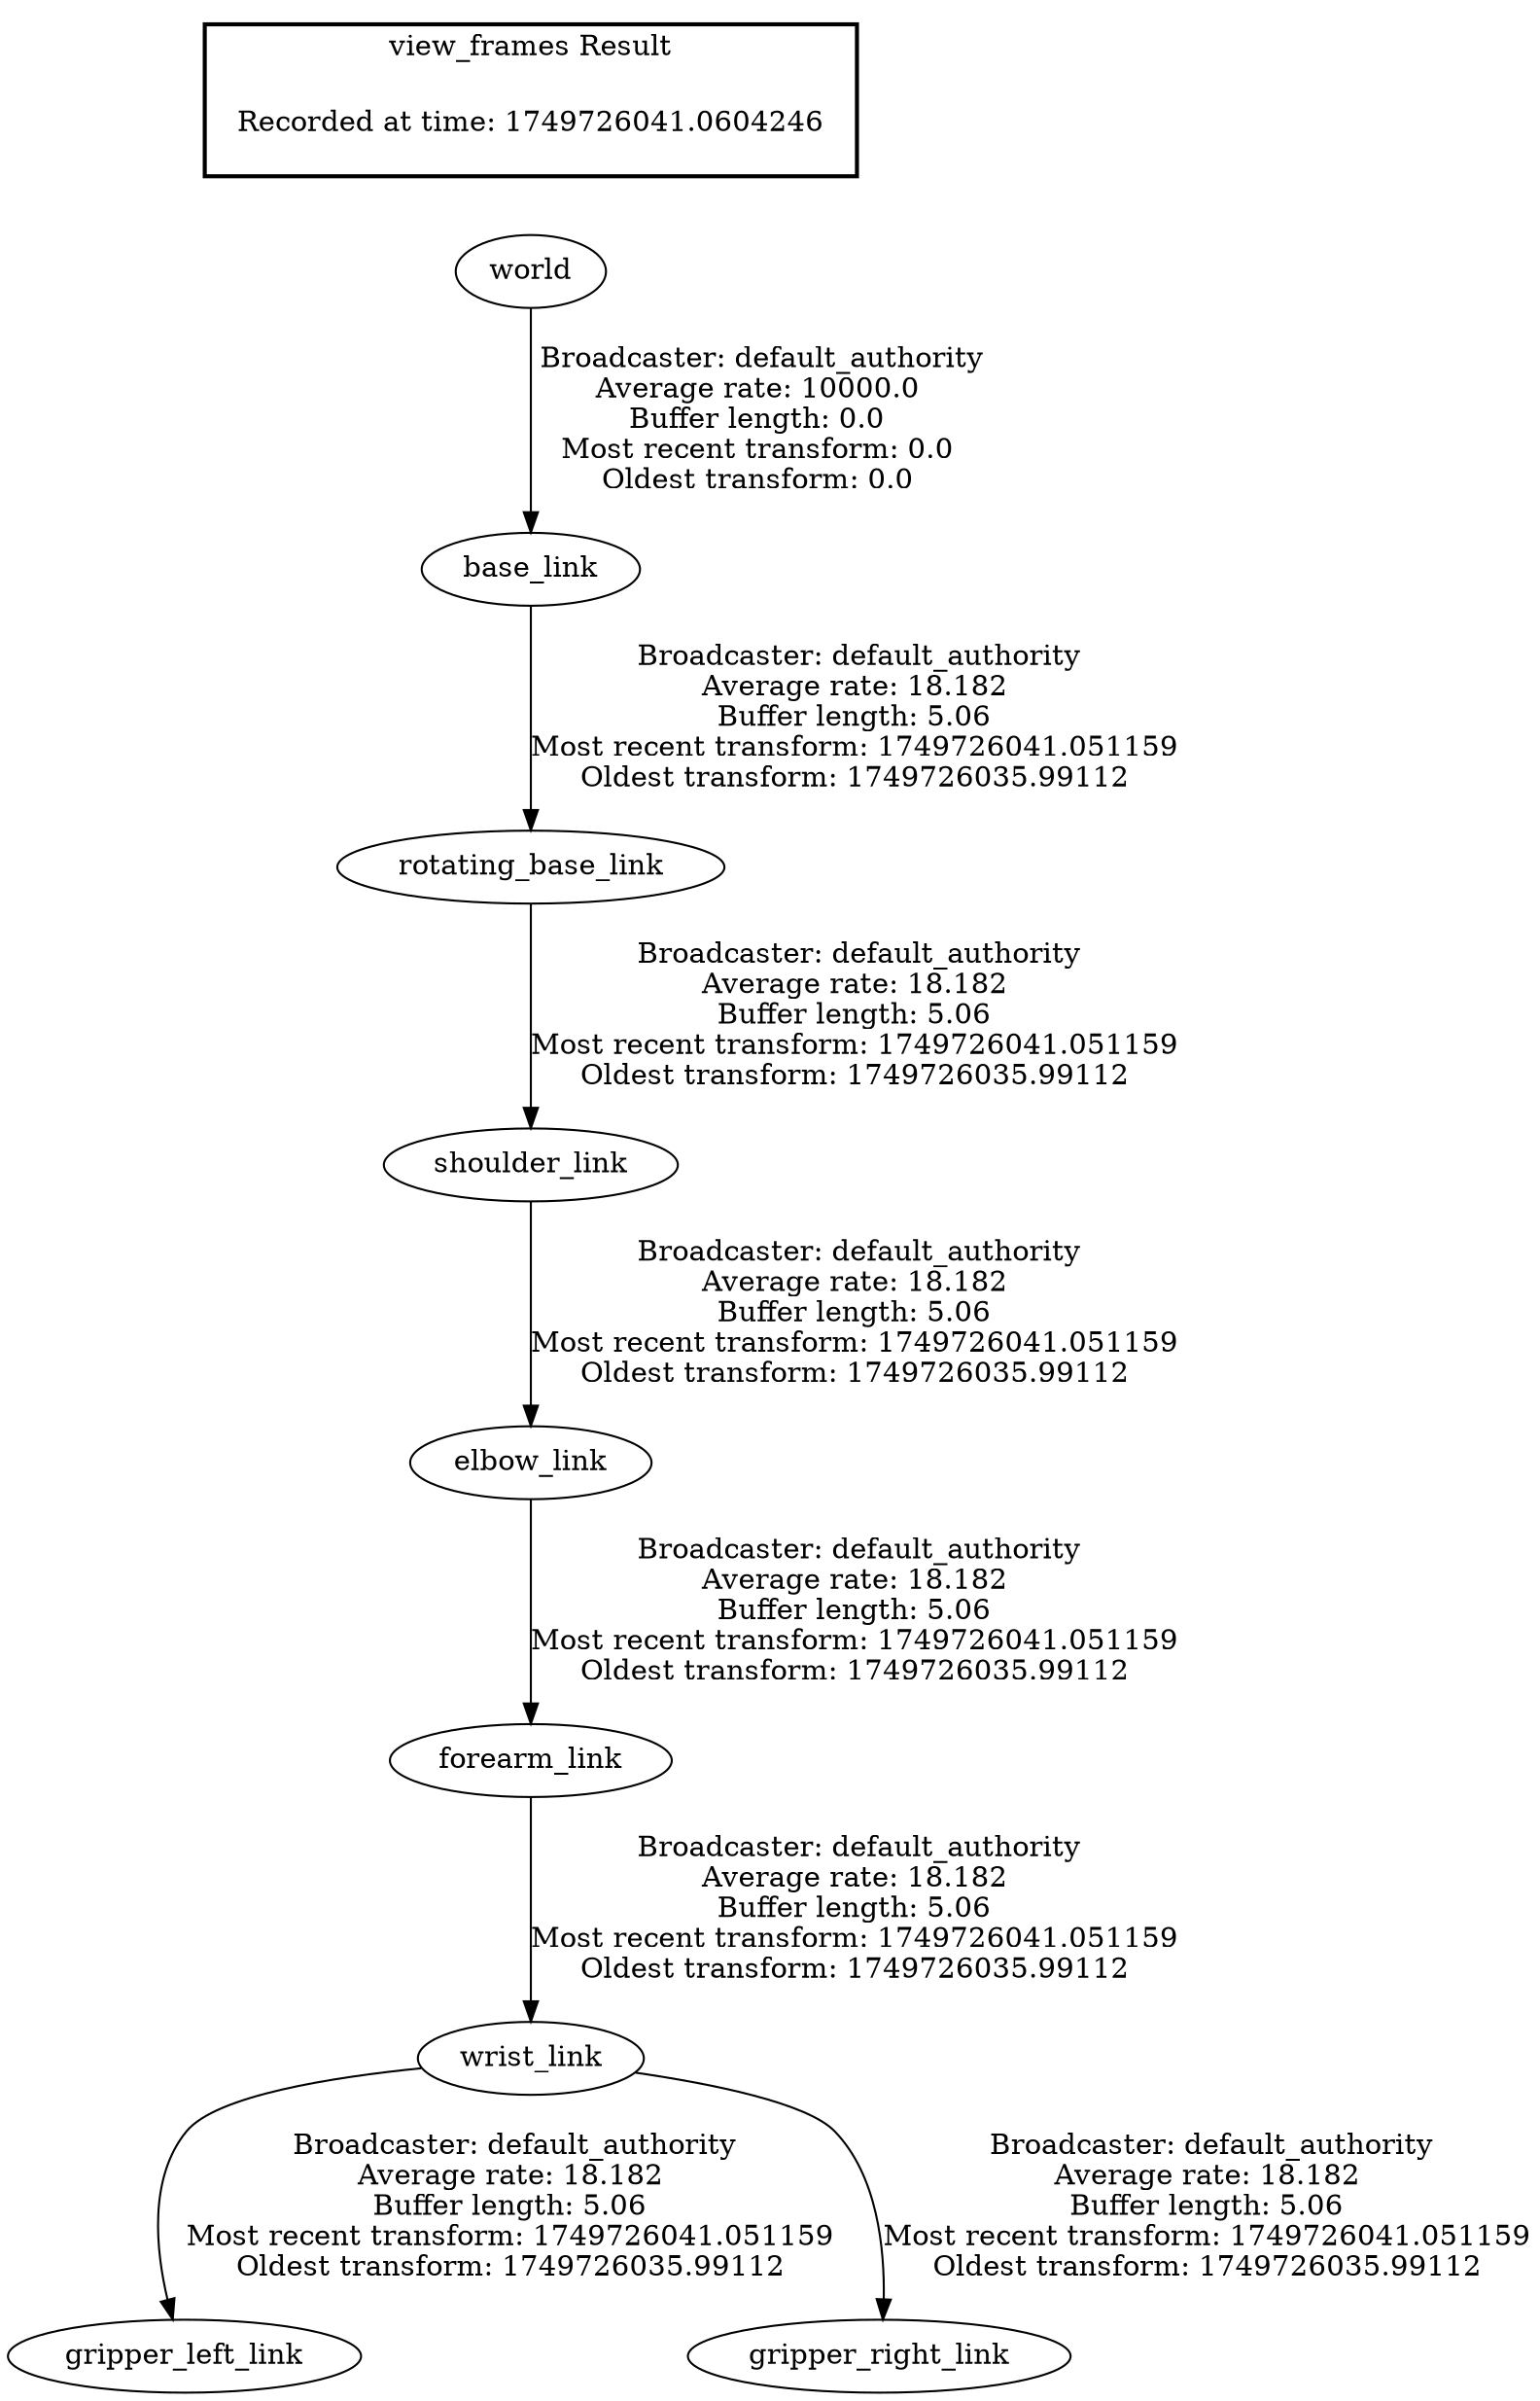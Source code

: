 digraph G {
"shoulder_link" -> "elbow_link"[label=" Broadcaster: default_authority\nAverage rate: 18.182\nBuffer length: 5.06\nMost recent transform: 1749726041.051159\nOldest transform: 1749726035.99112\n"];
"rotating_base_link" -> "shoulder_link"[label=" Broadcaster: default_authority\nAverage rate: 18.182\nBuffer length: 5.06\nMost recent transform: 1749726041.051159\nOldest transform: 1749726035.99112\n"];
"elbow_link" -> "forearm_link"[label=" Broadcaster: default_authority\nAverage rate: 18.182\nBuffer length: 5.06\nMost recent transform: 1749726041.051159\nOldest transform: 1749726035.99112\n"];
"wrist_link" -> "gripper_left_link"[label=" Broadcaster: default_authority\nAverage rate: 18.182\nBuffer length: 5.06\nMost recent transform: 1749726041.051159\nOldest transform: 1749726035.99112\n"];
"forearm_link" -> "wrist_link"[label=" Broadcaster: default_authority\nAverage rate: 18.182\nBuffer length: 5.06\nMost recent transform: 1749726041.051159\nOldest transform: 1749726035.99112\n"];
"wrist_link" -> "gripper_right_link"[label=" Broadcaster: default_authority\nAverage rate: 18.182\nBuffer length: 5.06\nMost recent transform: 1749726041.051159\nOldest transform: 1749726035.99112\n"];
"base_link" -> "rotating_base_link"[label=" Broadcaster: default_authority\nAverage rate: 18.182\nBuffer length: 5.06\nMost recent transform: 1749726041.051159\nOldest transform: 1749726035.99112\n"];
"world" -> "base_link"[label=" Broadcaster: default_authority\nAverage rate: 10000.0\nBuffer length: 0.0\nMost recent transform: 0.0\nOldest transform: 0.0\n"];
edge [style=invis];
 subgraph cluster_legend { style=bold; color=black; label ="view_frames Result";
"Recorded at time: 1749726041.0604246"[ shape=plaintext ] ;
}->"world";
}